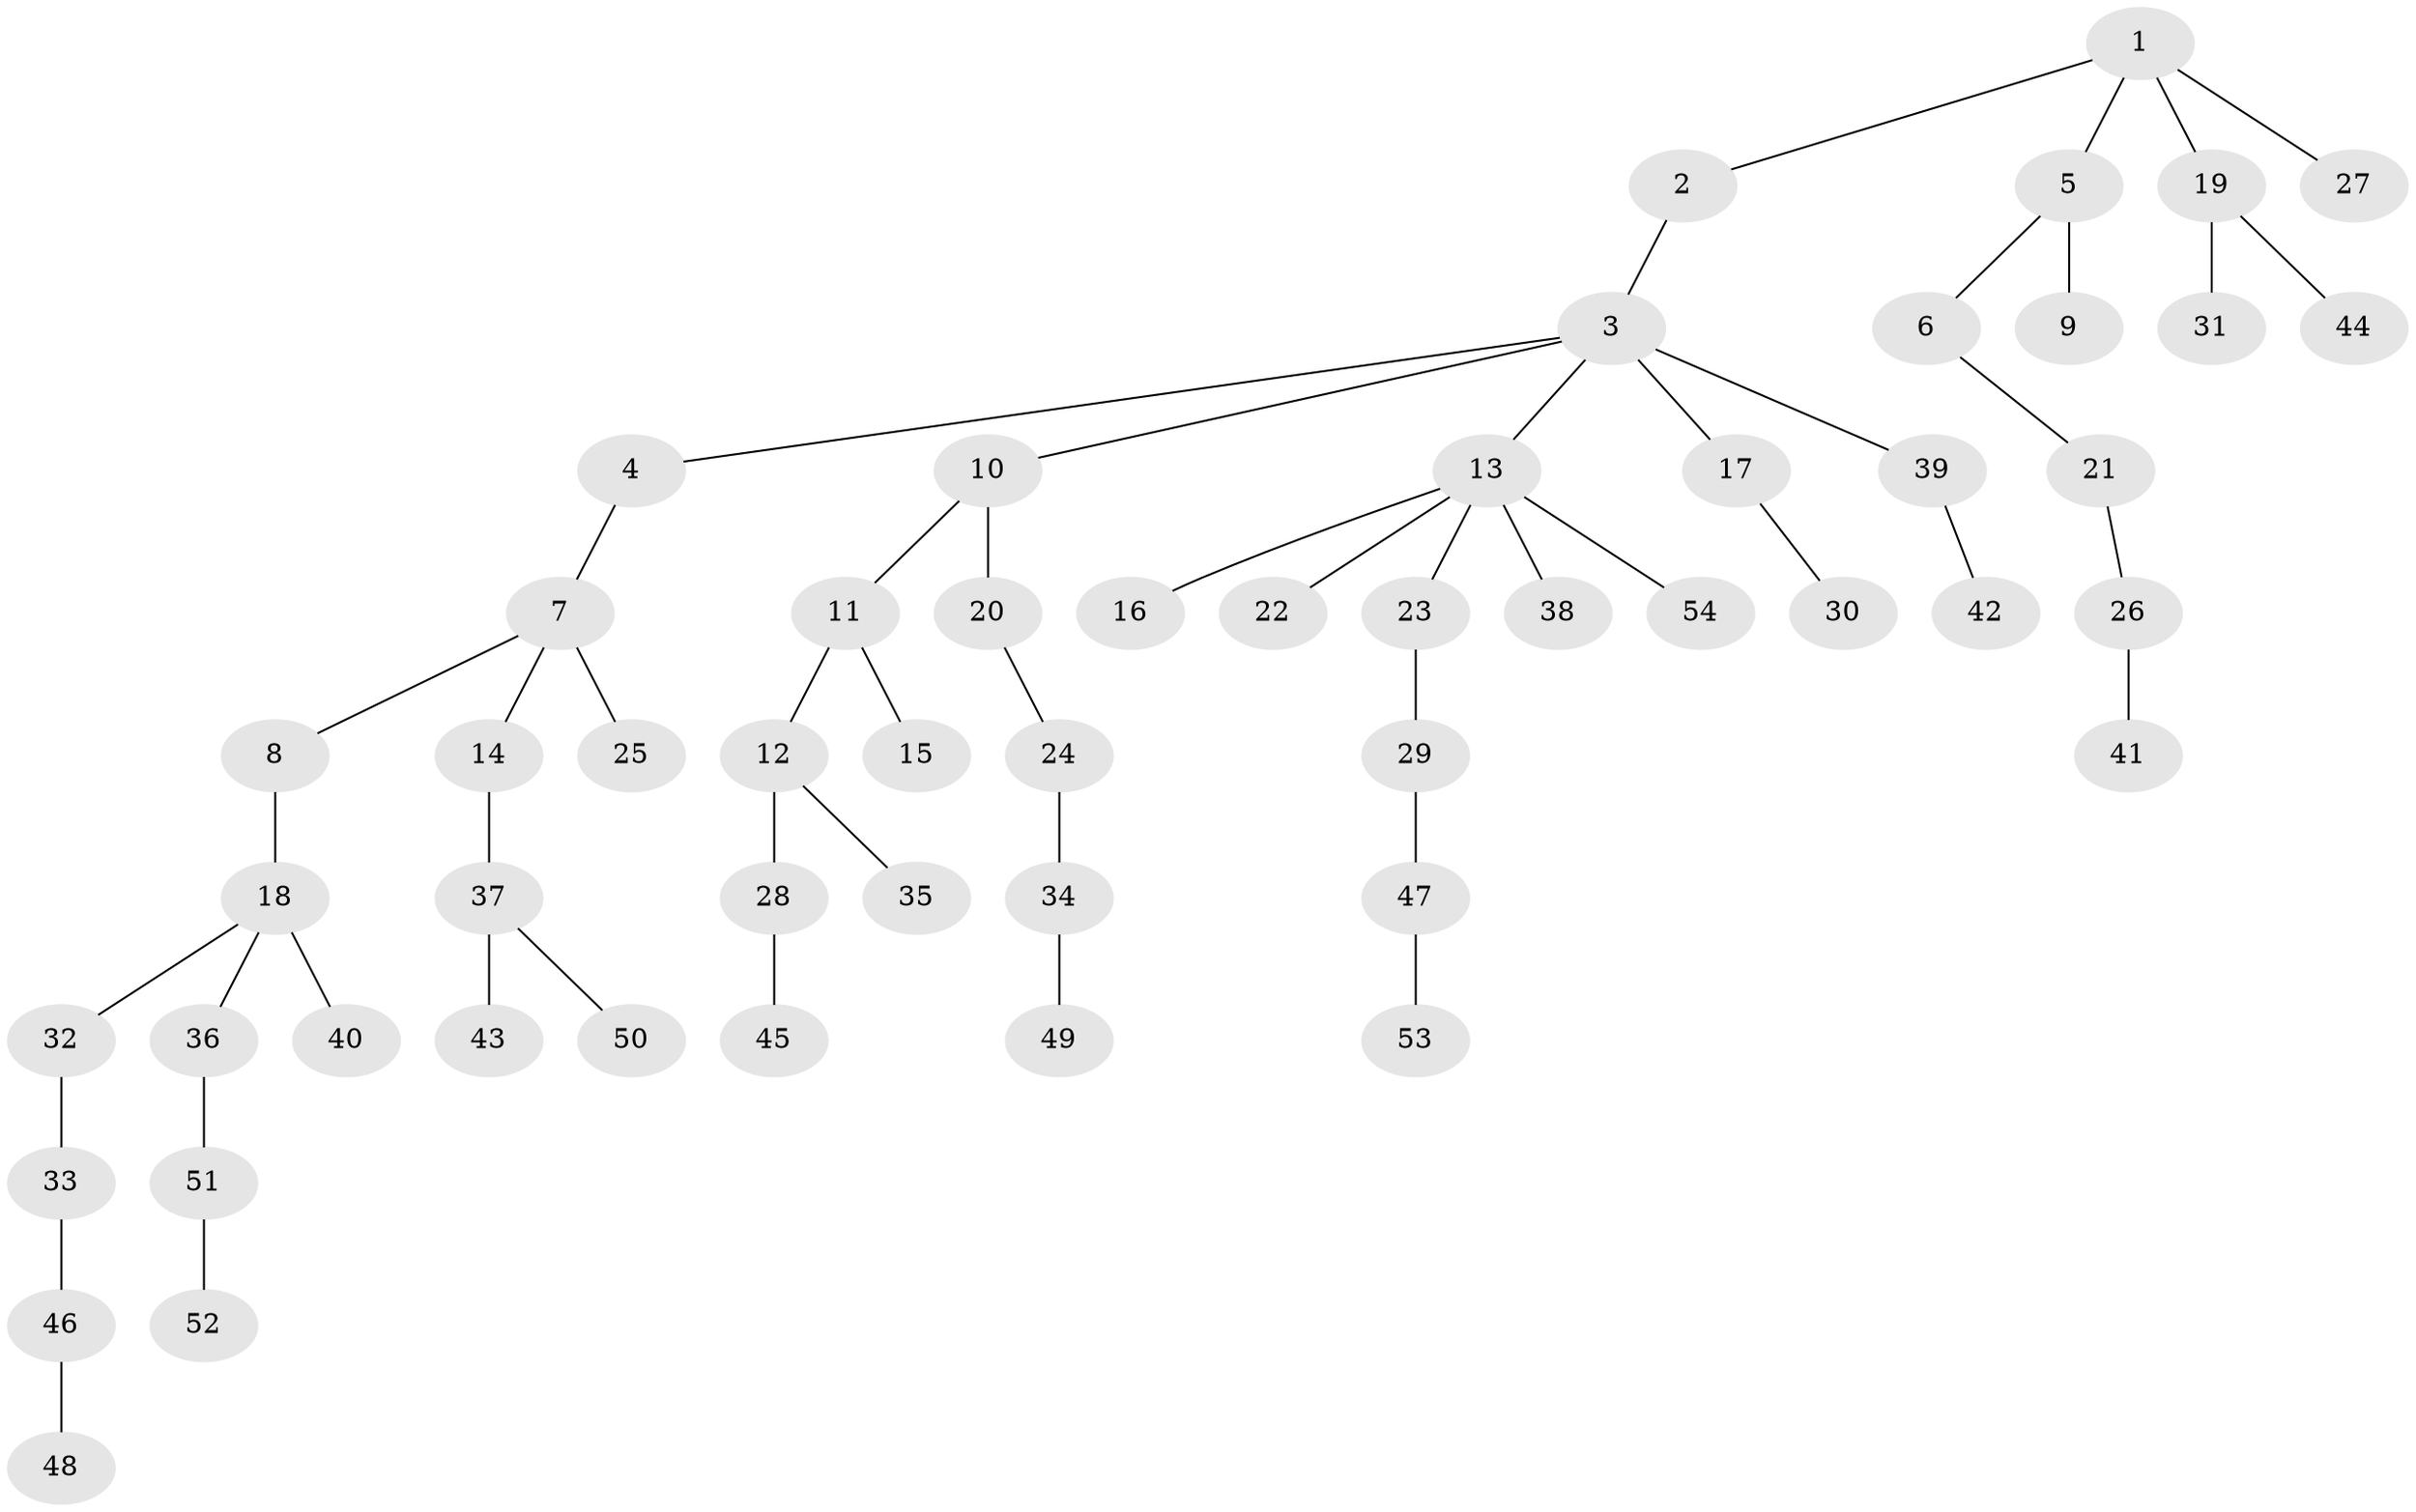 // original degree distribution, {4: 0.06493506493506493, 3: 0.18181818181818182, 7: 0.025974025974025976, 2: 0.2597402597402597, 1: 0.4675324675324675}
// Generated by graph-tools (version 1.1) at 2025/51/03/04/25 22:51:51]
// undirected, 54 vertices, 53 edges
graph export_dot {
  node [color=gray90,style=filled];
  1;
  2;
  3;
  4;
  5;
  6;
  7;
  8;
  9;
  10;
  11;
  12;
  13;
  14;
  15;
  16;
  17;
  18;
  19;
  20;
  21;
  22;
  23;
  24;
  25;
  26;
  27;
  28;
  29;
  30;
  31;
  32;
  33;
  34;
  35;
  36;
  37;
  38;
  39;
  40;
  41;
  42;
  43;
  44;
  45;
  46;
  47;
  48;
  49;
  50;
  51;
  52;
  53;
  54;
  1 -- 2 [weight=1.0];
  1 -- 5 [weight=1.0];
  1 -- 19 [weight=1.0];
  1 -- 27 [weight=1.0];
  2 -- 3 [weight=1.0];
  3 -- 4 [weight=1.0];
  3 -- 10 [weight=1.0];
  3 -- 13 [weight=1.0];
  3 -- 17 [weight=1.0];
  3 -- 39 [weight=1.0];
  4 -- 7 [weight=1.0];
  5 -- 6 [weight=1.0];
  5 -- 9 [weight=1.0];
  6 -- 21 [weight=1.0];
  7 -- 8 [weight=1.0];
  7 -- 14 [weight=1.0];
  7 -- 25 [weight=1.0];
  8 -- 18 [weight=1.0];
  10 -- 11 [weight=1.0];
  10 -- 20 [weight=1.0];
  11 -- 12 [weight=1.0];
  11 -- 15 [weight=1.0];
  12 -- 28 [weight=1.0];
  12 -- 35 [weight=1.0];
  13 -- 16 [weight=1.0];
  13 -- 22 [weight=1.0];
  13 -- 23 [weight=1.0];
  13 -- 38 [weight=1.0];
  13 -- 54 [weight=1.0];
  14 -- 37 [weight=1.0];
  17 -- 30 [weight=1.0];
  18 -- 32 [weight=1.0];
  18 -- 36 [weight=1.0];
  18 -- 40 [weight=1.0];
  19 -- 31 [weight=1.0];
  19 -- 44 [weight=1.0];
  20 -- 24 [weight=1.0];
  21 -- 26 [weight=1.0];
  23 -- 29 [weight=1.0];
  24 -- 34 [weight=1.0];
  26 -- 41 [weight=1.0];
  28 -- 45 [weight=1.0];
  29 -- 47 [weight=1.0];
  32 -- 33 [weight=1.0];
  33 -- 46 [weight=1.0];
  34 -- 49 [weight=1.0];
  36 -- 51 [weight=1.0];
  37 -- 43 [weight=1.0];
  37 -- 50 [weight=1.0];
  39 -- 42 [weight=1.0];
  46 -- 48 [weight=1.0];
  47 -- 53 [weight=1.0];
  51 -- 52 [weight=1.0];
}
